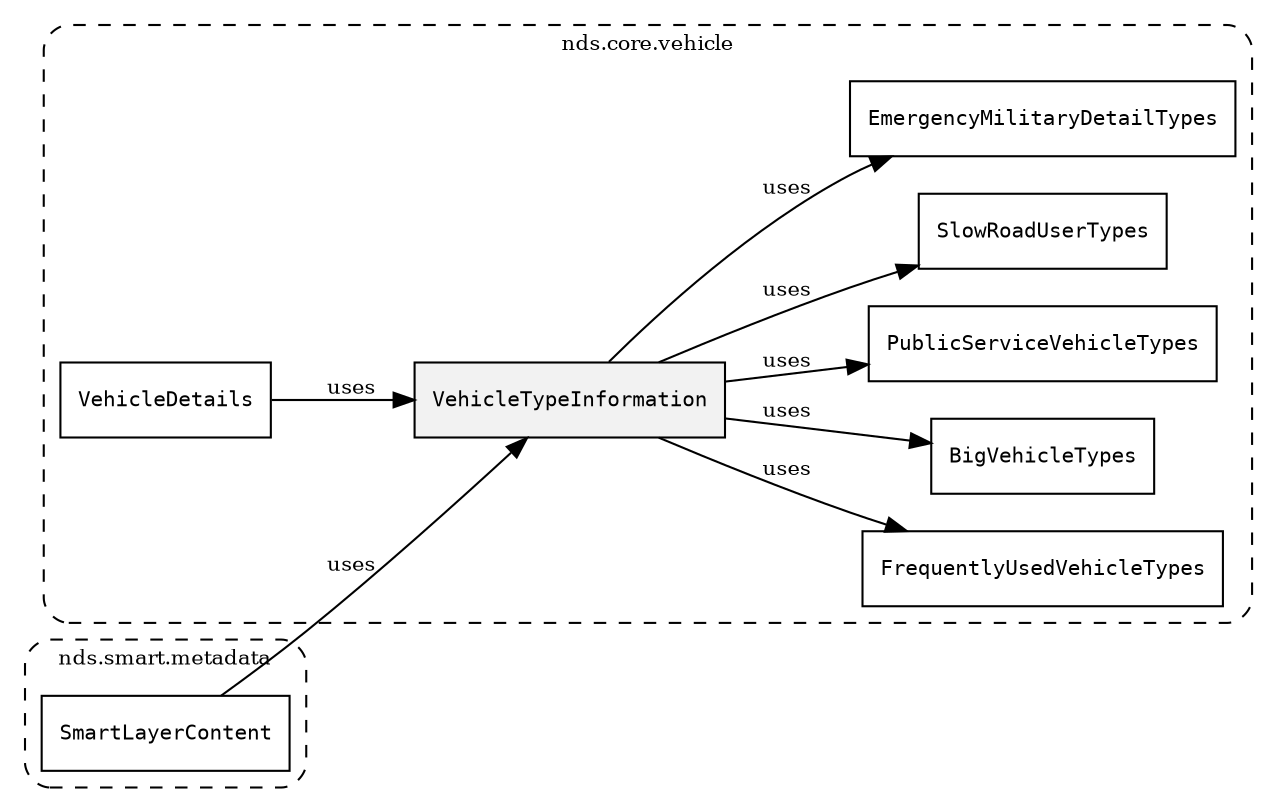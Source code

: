 /**
 * This dot file creates symbol collaboration diagram for VehicleTypeInformation.
 */
digraph ZSERIO
{
    node [shape=box, fontsize=10];
    rankdir="LR";
    fontsize=10;
    tooltip="VehicleTypeInformation collaboration diagram";

    subgraph "cluster_nds.core.vehicle"
    {
        style="dashed, rounded";
        label="nds.core.vehicle";
        tooltip="Package nds.core.vehicle";
        href="../../../content/packages/nds.core.vehicle.html#Package-nds-core-vehicle";
        target="_parent";

        "VehicleTypeInformation" [style="filled", fillcolor="#0000000D", target="_parent", label=<<font face="monospace"><table align="center" border="0" cellspacing="0" cellpadding="0"><tr><td href="../../../content/packages/nds.core.vehicle.html#Structure-VehicleTypeInformation" title="Structure defined in nds.core.vehicle">VehicleTypeInformation</td></tr></table></font>>];
        "FrequentlyUsedVehicleTypes" [target="_parent", label=<<font face="monospace"><table align="center" border="0" cellspacing="0" cellpadding="0"><tr><td href="../../../content/packages/nds.core.vehicle.html#Bitmask-FrequentlyUsedVehicleTypes" title="Bitmask defined in nds.core.vehicle">FrequentlyUsedVehicleTypes</td></tr></table></font>>];
        "BigVehicleTypes" [target="_parent", label=<<font face="monospace"><table align="center" border="0" cellspacing="0" cellpadding="0"><tr><td href="../../../content/packages/nds.core.vehicle.html#Bitmask-BigVehicleTypes" title="Bitmask defined in nds.core.vehicle">BigVehicleTypes</td></tr></table></font>>];
        "PublicServiceVehicleTypes" [target="_parent", label=<<font face="monospace"><table align="center" border="0" cellspacing="0" cellpadding="0"><tr><td href="../../../content/packages/nds.core.vehicle.html#Bitmask-PublicServiceVehicleTypes" title="Bitmask defined in nds.core.vehicle">PublicServiceVehicleTypes</td></tr></table></font>>];
        "SlowRoadUserTypes" [target="_parent", label=<<font face="monospace"><table align="center" border="0" cellspacing="0" cellpadding="0"><tr><td href="../../../content/packages/nds.core.vehicle.html#Bitmask-SlowRoadUserTypes" title="Bitmask defined in nds.core.vehicle">SlowRoadUserTypes</td></tr></table></font>>];
        "EmergencyMilitaryDetailTypes" [target="_parent", label=<<font face="monospace"><table align="center" border="0" cellspacing="0" cellpadding="0"><tr><td href="../../../content/packages/nds.core.vehicle.html#Bitmask-EmergencyMilitaryDetailTypes" title="Bitmask defined in nds.core.vehicle">EmergencyMilitaryDetailTypes</td></tr></table></font>>];
        "VehicleDetails" [target="_parent", label=<<font face="monospace"><table align="center" border="0" cellspacing="0" cellpadding="0"><tr><td href="../../../content/packages/nds.core.vehicle.html#Structure-VehicleDetails" title="Structure defined in nds.core.vehicle">VehicleDetails</td></tr></table></font>>];
    }

    subgraph "cluster_nds.smart.metadata"
    {
        style="dashed, rounded";
        label="nds.smart.metadata";
        tooltip="Package nds.smart.metadata";
        href="../../../content/packages/nds.smart.metadata.html#Package-nds-smart-metadata";
        target="_parent";

        "SmartLayerContent" [target="_parent", label=<<font face="monospace"><table align="center" border="0" cellspacing="0" cellpadding="0"><tr><td href="../../../content/packages/nds.smart.metadata.html#Structure-SmartLayerContent" title="Structure defined in nds.smart.metadata">SmartLayerContent</td></tr></table></font>>];
    }

    "VehicleTypeInformation" -> "FrequentlyUsedVehicleTypes" [label="uses", fontsize=10];
    "VehicleTypeInformation" -> "BigVehicleTypes" [label="uses", fontsize=10];
    "VehicleTypeInformation" -> "PublicServiceVehicleTypes" [label="uses", fontsize=10];
    "VehicleTypeInformation" -> "SlowRoadUserTypes" [label="uses", fontsize=10];
    "VehicleTypeInformation" -> "EmergencyMilitaryDetailTypes" [label="uses", fontsize=10];
    "VehicleDetails" -> "VehicleTypeInformation" [label="uses", fontsize=10];
    "SmartLayerContent" -> "VehicleTypeInformation" [label="uses", fontsize=10];
}
